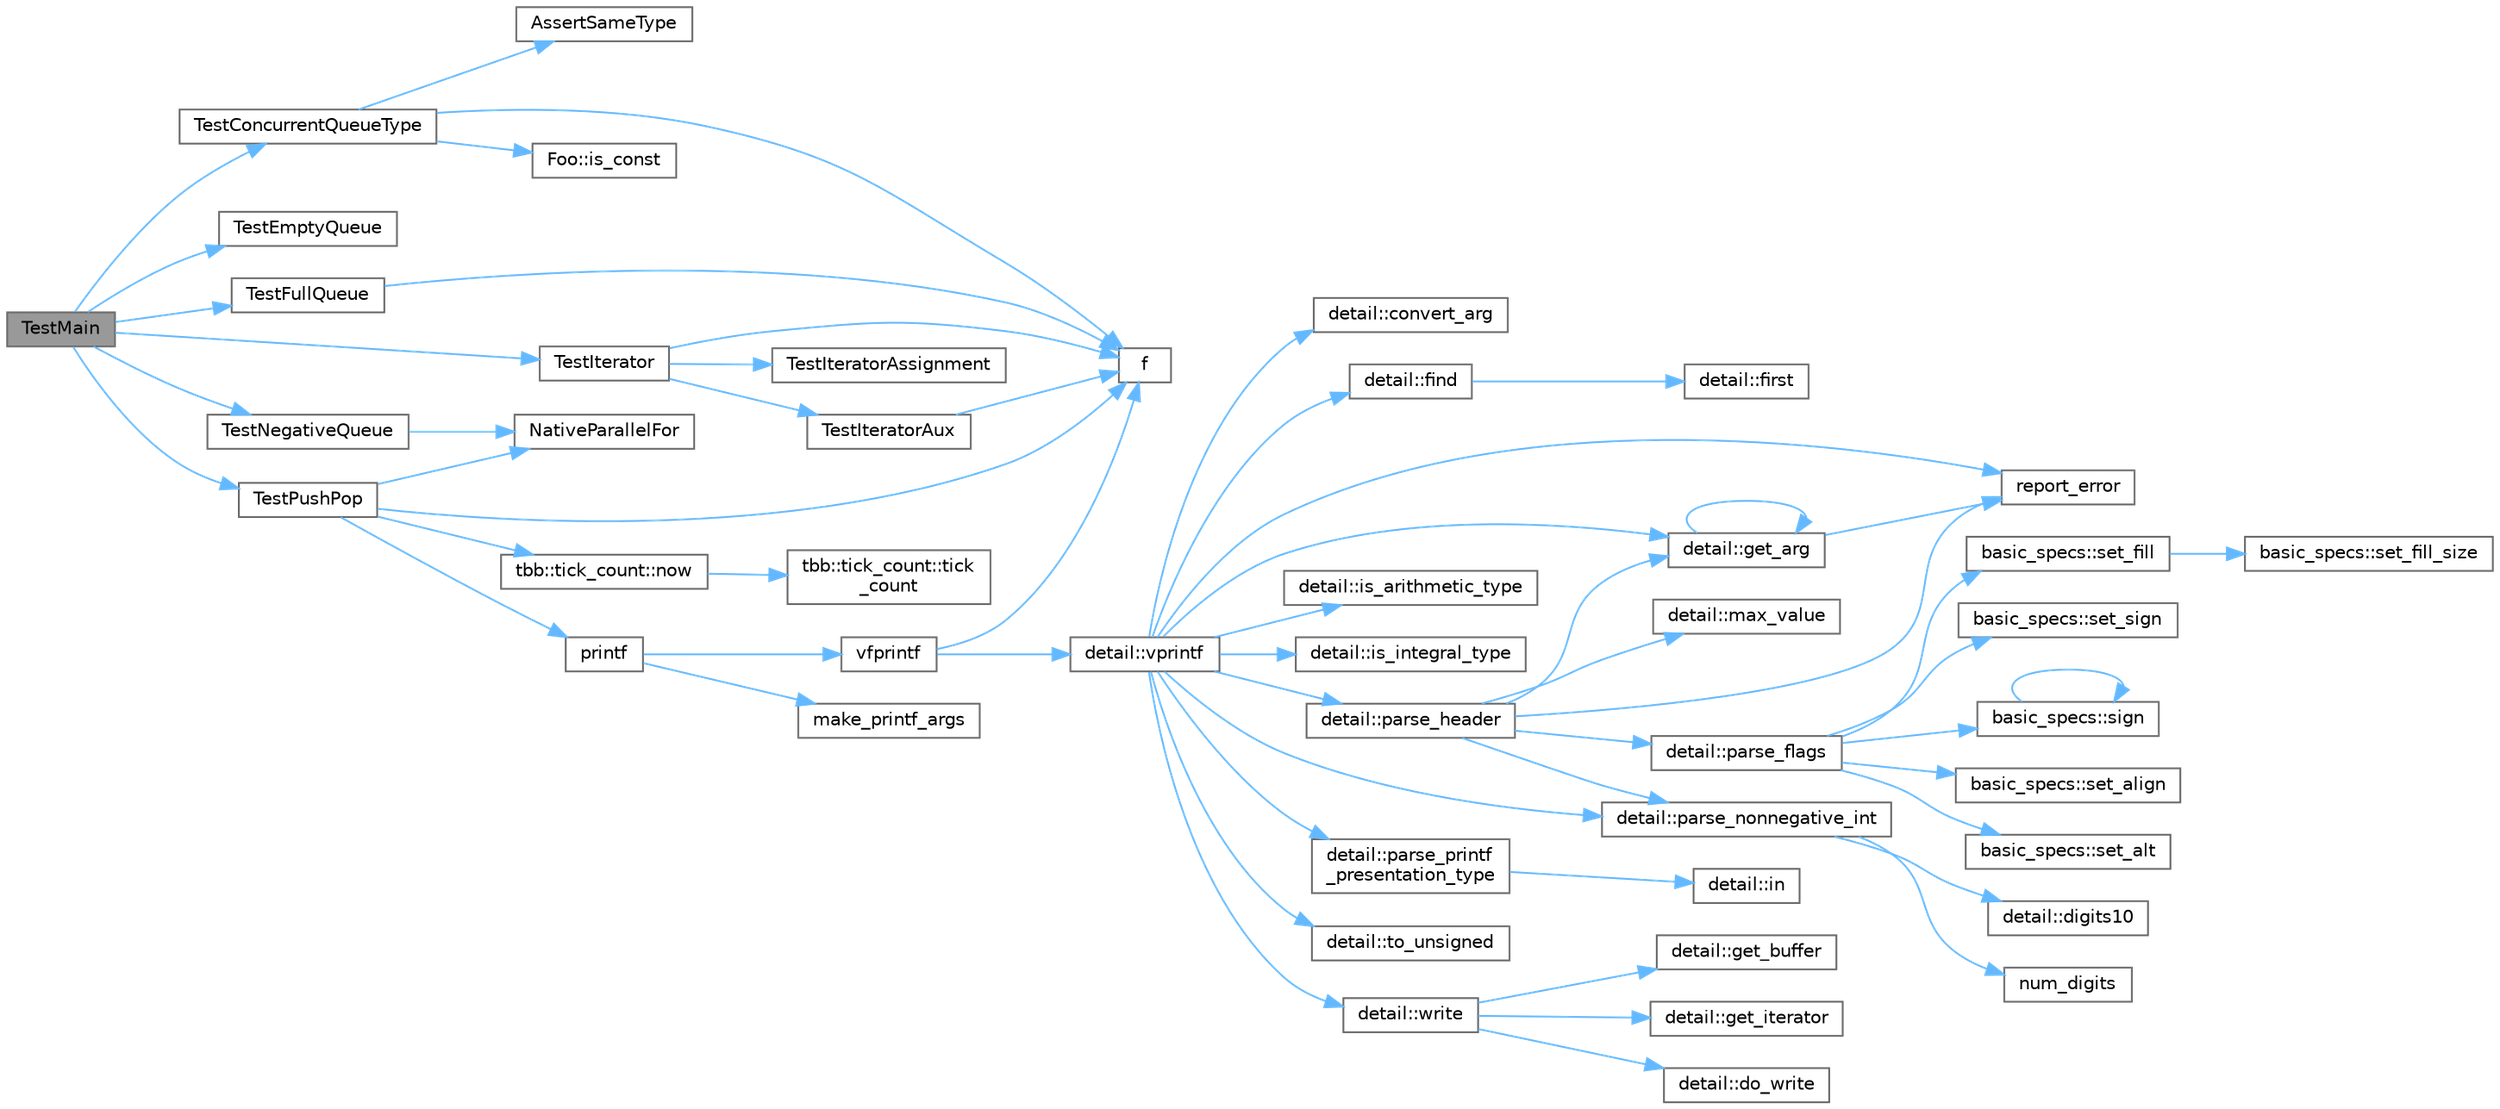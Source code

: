 digraph "TestMain"
{
 // LATEX_PDF_SIZE
  bgcolor="transparent";
  edge [fontname=Helvetica,fontsize=10,labelfontname=Helvetica,labelfontsize=10];
  node [fontname=Helvetica,fontsize=10,shape=box,height=0.2,width=0.4];
  rankdir="LR";
  Node1 [id="Node000001",label="TestMain",height=0.2,width=0.4,color="gray40", fillcolor="grey60", style="filled", fontcolor="black",tooltip="Entry point to a TBB unit test application"];
  Node1 -> Node2 [id="edge57_Node000001_Node000002",color="steelblue1",style="solid",tooltip=" "];
  Node2 [id="Node000002",label="TestConcurrentQueueType",height=0.2,width=0.4,color="grey40", fillcolor="white", style="filled",URL="$test__concurrent__queue__v2_8cpp.html#aacb2709fef5f4fa4cb1724502a14e22a",tooltip=" "];
  Node2 -> Node3 [id="edge58_Node000002_Node000003",color="steelblue1",style="solid",tooltip=" "];
  Node3 [id="Node000003",label="AssertSameType",height=0.2,width=0.4,color="grey40", fillcolor="white", style="filled",URL="$harness__assert_8h.html#a253091bc56f94376ba75961cd4391f81",tooltip="Compile-time error if x and y have different types"];
  Node2 -> Node4 [id="edge59_Node000002_Node000004",color="steelblue1",style="solid",tooltip=" "];
  Node4 [id="Node000004",label="f",height=0.2,width=0.4,color="grey40", fillcolor="white", style="filled",URL="$cxx11__tensor__map_8cpp.html#a7f507fea02198f6cb81c86640c7b1a4e",tooltip=" "];
  Node2 -> Node5 [id="edge60_Node000002_Node000005",color="steelblue1",style="solid",tooltip=" "];
  Node5 [id="Node000005",label="Foo::is_const",height=0.2,width=0.4,color="grey40", fillcolor="white", style="filled",URL="$struct_foo.html#a2c236bbbc4f98ff079f595200e1cf393",tooltip=" "];
  Node1 -> Node6 [id="edge61_Node000001_Node000006",color="steelblue1",style="solid",tooltip=" "];
  Node6 [id="Node000006",label="TestEmptyQueue",height=0.2,width=0.4,color="grey40", fillcolor="white", style="filled",URL="$test__concurrent__queue__v2_8cpp.html#a31de6c73815d403da2ddc719069e79f2",tooltip=" "];
  Node1 -> Node7 [id="edge62_Node000001_Node000007",color="steelblue1",style="solid",tooltip=" "];
  Node7 [id="Node000007",label="TestFullQueue",height=0.2,width=0.4,color="grey40", fillcolor="white", style="filled",URL="$test__concurrent__queue__v2_8cpp.html#a7dbdee3769c7f2749174915fada9843d",tooltip=" "];
  Node7 -> Node4 [id="edge63_Node000007_Node000004",color="steelblue1",style="solid",tooltip=" "];
  Node1 -> Node8 [id="edge64_Node000001_Node000008",color="steelblue1",style="solid",tooltip=" "];
  Node8 [id="Node000008",label="TestIterator",height=0.2,width=0.4,color="grey40", fillcolor="white", style="filled",URL="$test__concurrent__queue__v2_8cpp.html#ab93320976ef22be1d5badde195ef223f",tooltip="Test the iterators for concurrent_queue"];
  Node8 -> Node4 [id="edge65_Node000008_Node000004",color="steelblue1",style="solid",tooltip=" "];
  Node8 -> Node9 [id="edge66_Node000008_Node000009",color="steelblue1",style="solid",tooltip=" "];
  Node9 [id="Node000009",label="TestIteratorAssignment",height=0.2,width=0.4,color="grey40", fillcolor="white", style="filled",URL="$test__concurrent__queue__v2_8cpp.html#a4cadb938efc98a74444fdc63dc672ad6",tooltip=" "];
  Node8 -> Node10 [id="edge67_Node000008_Node000010",color="steelblue1",style="solid",tooltip=" "];
  Node10 [id="Node000010",label="TestIteratorAux",height=0.2,width=0.4,color="grey40", fillcolor="white", style="filled",URL="$test__concurrent__queue__v2_8cpp.html#a3cb67e0948c630467a1a9001f55e890b",tooltip=" "];
  Node10 -> Node4 [id="edge68_Node000010_Node000004",color="steelblue1",style="solid",tooltip=" "];
  Node1 -> Node11 [id="edge69_Node000001_Node000011",color="steelblue1",style="solid",tooltip=" "];
  Node11 [id="Node000011",label="TestNegativeQueue",height=0.2,width=0.4,color="grey40", fillcolor="white", style="filled",URL="$test__concurrent__queue__v2_8cpp.html#ac772b1f01ae97b72a85a825a404e3910",tooltip="Test a queue with a negative size."];
  Node11 -> Node12 [id="edge70_Node000011_Node000012",color="steelblue1",style="solid",tooltip=" "];
  Node12 [id="Node000012",label="NativeParallelFor",height=0.2,width=0.4,color="grey40", fillcolor="white", style="filled",URL="$harness_8h.html#ad5b2c9cf4e169014b7919debb3c91d45",tooltip="Execute body(i) in parallel for i in the interval [0,n)."];
  Node1 -> Node13 [id="edge71_Node000001_Node000013",color="steelblue1",style="solid",tooltip=" "];
  Node13 [id="Node000013",label="TestPushPop",height=0.2,width=0.4,color="grey40", fillcolor="white", style="filled",URL="$test__concurrent__queue__v2_8cpp.html#a189820bfbbde141ab2b86892725cc459",tooltip=" "];
  Node13 -> Node4 [id="edge72_Node000013_Node000004",color="steelblue1",style="solid",tooltip=" "];
  Node13 -> Node12 [id="edge73_Node000013_Node000012",color="steelblue1",style="solid",tooltip=" "];
  Node13 -> Node14 [id="edge74_Node000013_Node000014",color="steelblue1",style="solid",tooltip=" "];
  Node14 [id="Node000014",label="tbb::tick_count::now",height=0.2,width=0.4,color="grey40", fillcolor="white", style="filled",URL="$classtbb_1_1tick__count.html#a74dcecde7431ff4591d7c46fc1d50d7e",tooltip="Return current time."];
  Node14 -> Node15 [id="edge75_Node000014_Node000015",color="steelblue1",style="solid",tooltip=" "];
  Node15 [id="Node000015",label="tbb::tick_count::tick\l_count",height=0.2,width=0.4,color="grey40", fillcolor="white", style="filled",URL="$classtbb_1_1tick__count.html#a9f1daa0b7a4feb800f802b4be1f1e497",tooltip="Construct an absolute timestamp initialized to zero."];
  Node13 -> Node16 [id="edge76_Node000013_Node000016",color="steelblue1",style="solid",tooltip=" "];
  Node16 [id="Node000016",label="printf",height=0.2,width=0.4,color="grey40", fillcolor="white", style="filled",URL="$printf_8h.html#aee3ed3a831f25f07e7be3919fff2203a",tooltip=" "];
  Node16 -> Node17 [id="edge77_Node000016_Node000017",color="steelblue1",style="solid",tooltip=" "];
  Node17 [id="Node000017",label="make_printf_args",height=0.2,width=0.4,color="grey40", fillcolor="white", style="filled",URL="$printf_8h.html#a27dcc0efcda04388971dbea3c875f122",tooltip=" "];
  Node16 -> Node18 [id="edge78_Node000016_Node000018",color="steelblue1",style="solid",tooltip=" "];
  Node18 [id="Node000018",label="vfprintf",height=0.2,width=0.4,color="grey40", fillcolor="white", style="filled",URL="$printf_8h.html#abb30aad964fc771fb52cf3ad88649df2",tooltip=" "];
  Node18 -> Node4 [id="edge79_Node000018_Node000004",color="steelblue1",style="solid",tooltip=" "];
  Node18 -> Node19 [id="edge80_Node000018_Node000019",color="steelblue1",style="solid",tooltip=" "];
  Node19 [id="Node000019",label="detail::vprintf",height=0.2,width=0.4,color="grey40", fillcolor="white", style="filled",URL="$namespacedetail.html#a1c8c2218e4c822aa8f743fb9c573717f",tooltip=" "];
  Node19 -> Node20 [id="edge81_Node000019_Node000020",color="steelblue1",style="solid",tooltip=" "];
  Node20 [id="Node000020",label="detail::convert_arg",height=0.2,width=0.4,color="grey40", fillcolor="white", style="filled",URL="$namespacedetail.html#a03c11572c9a664266d6925f327dec7f3",tooltip=" "];
  Node19 -> Node21 [id="edge82_Node000019_Node000021",color="steelblue1",style="solid",tooltip=" "];
  Node21 [id="Node000021",label="detail::find",height=0.2,width=0.4,color="grey40", fillcolor="white", style="filled",URL="$namespacedetail.html#a6b71952fab3dc32f3edb2c3e9811d8d9",tooltip=" "];
  Node21 -> Node22 [id="edge83_Node000021_Node000022",color="steelblue1",style="solid",tooltip=" "];
  Node22 [id="Node000022",label="detail::first",height=0.2,width=0.4,color="grey40", fillcolor="white", style="filled",URL="$namespacedetail.html#a02319a3deb124802b88b61f85987df5e",tooltip=" "];
  Node19 -> Node23 [id="edge84_Node000019_Node000023",color="steelblue1",style="solid",tooltip=" "];
  Node23 [id="Node000023",label="detail::get_arg",height=0.2,width=0.4,color="grey40", fillcolor="white", style="filled",URL="$namespacedetail.html#a342ef250e45bd09b2ef666b6fae1c355",tooltip=" "];
  Node23 -> Node23 [id="edge85_Node000023_Node000023",color="steelblue1",style="solid",tooltip=" "];
  Node23 -> Node24 [id="edge86_Node000023_Node000024",color="steelblue1",style="solid",tooltip=" "];
  Node24 [id="Node000024",label="report_error",height=0.2,width=0.4,color="grey40", fillcolor="white", style="filled",URL="$format-inl_8h.html#a5555893692b00b61b3886349332fd01f",tooltip=" "];
  Node19 -> Node25 [id="edge87_Node000019_Node000025",color="steelblue1",style="solid",tooltip=" "];
  Node25 [id="Node000025",label="detail::is_arithmetic_type",height=0.2,width=0.4,color="grey40", fillcolor="white", style="filled",URL="$namespacedetail.html#a802c50a56a3495fdab6020b375ba1389",tooltip=" "];
  Node19 -> Node26 [id="edge88_Node000019_Node000026",color="steelblue1",style="solid",tooltip=" "];
  Node26 [id="Node000026",label="detail::is_integral_type",height=0.2,width=0.4,color="grey40", fillcolor="white", style="filled",URL="$namespacedetail.html#a2a60f8d1bee41b803f43fc42b707b5d1",tooltip=" "];
  Node19 -> Node27 [id="edge89_Node000019_Node000027",color="steelblue1",style="solid",tooltip=" "];
  Node27 [id="Node000027",label="detail::parse_header",height=0.2,width=0.4,color="grey40", fillcolor="white", style="filled",URL="$namespacedetail.html#afc9d93e58b8edb8077f8bc8eee7f4035",tooltip=" "];
  Node27 -> Node23 [id="edge90_Node000027_Node000023",color="steelblue1",style="solid",tooltip=" "];
  Node27 -> Node28 [id="edge91_Node000027_Node000028",color="steelblue1",style="solid",tooltip=" "];
  Node28 [id="Node000028",label="detail::max_value",height=0.2,width=0.4,color="grey40", fillcolor="white", style="filled",URL="$namespacedetail.html#a45c2130c44ebe54179eafcee3cda2bfb",tooltip=" "];
  Node27 -> Node29 [id="edge92_Node000027_Node000029",color="steelblue1",style="solid",tooltip=" "];
  Node29 [id="Node000029",label="detail::parse_flags",height=0.2,width=0.4,color="grey40", fillcolor="white", style="filled",URL="$namespacedetail.html#a4213daed116a37e1767881da51238261",tooltip=" "];
  Node29 -> Node30 [id="edge93_Node000029_Node000030",color="steelblue1",style="solid",tooltip=" "];
  Node30 [id="Node000030",label="basic_specs::set_align",height=0.2,width=0.4,color="grey40", fillcolor="white", style="filled",URL="$classbasic__specs.html#ad73b6f854341aaabc744bf54e6ea6af6",tooltip=" "];
  Node29 -> Node31 [id="edge94_Node000029_Node000031",color="steelblue1",style="solid",tooltip=" "];
  Node31 [id="Node000031",label="basic_specs::set_alt",height=0.2,width=0.4,color="grey40", fillcolor="white", style="filled",URL="$classbasic__specs.html#a5f10314706a8a3d579f882f30d283b61",tooltip=" "];
  Node29 -> Node32 [id="edge95_Node000029_Node000032",color="steelblue1",style="solid",tooltip=" "];
  Node32 [id="Node000032",label="basic_specs::set_fill",height=0.2,width=0.4,color="grey40", fillcolor="white", style="filled",URL="$classbasic__specs.html#a1600987fb39fed5dfdac21b218061a9e",tooltip=" "];
  Node32 -> Node33 [id="edge96_Node000032_Node000033",color="steelblue1",style="solid",tooltip=" "];
  Node33 [id="Node000033",label="basic_specs::set_fill_size",height=0.2,width=0.4,color="grey40", fillcolor="white", style="filled",URL="$classbasic__specs.html#a4b36db5ad1e38169bd6653635d5e69cd",tooltip=" "];
  Node29 -> Node34 [id="edge97_Node000029_Node000034",color="steelblue1",style="solid",tooltip=" "];
  Node34 [id="Node000034",label="basic_specs::set_sign",height=0.2,width=0.4,color="grey40", fillcolor="white", style="filled",URL="$classbasic__specs.html#a7020ec66ba6918727e4102567c5c731a",tooltip=" "];
  Node29 -> Node35 [id="edge98_Node000029_Node000035",color="steelblue1",style="solid",tooltip=" "];
  Node35 [id="Node000035",label="basic_specs::sign",height=0.2,width=0.4,color="grey40", fillcolor="white", style="filled",URL="$classbasic__specs.html#a380e6ff33a8ae05e3ef479bf95696ad2",tooltip=" "];
  Node35 -> Node35 [id="edge99_Node000035_Node000035",color="steelblue1",style="solid",tooltip=" "];
  Node27 -> Node36 [id="edge100_Node000027_Node000036",color="steelblue1",style="solid",tooltip=" "];
  Node36 [id="Node000036",label="detail::parse_nonnegative_int",height=0.2,width=0.4,color="grey40", fillcolor="white", style="filled",URL="$namespacedetail.html#a338caba782225e115a9902d4d0835f5f",tooltip=" "];
  Node36 -> Node37 [id="edge101_Node000036_Node000037",color="steelblue1",style="solid",tooltip=" "];
  Node37 [id="Node000037",label="detail::digits10",height=0.2,width=0.4,color="grey40", fillcolor="white", style="filled",URL="$namespacedetail.html#a3a043db05db2d07deb2d98ba2d04b4eb",tooltip=" "];
  Node36 -> Node38 [id="edge102_Node000036_Node000038",color="steelblue1",style="solid",tooltip=" "];
  Node38 [id="Node000038",label="num_digits",height=0.2,width=0.4,color="grey40", fillcolor="white", style="filled",URL="$_sequence_8c.html#aa16e8c03d098498ad9c8839cf2c48044",tooltip=" "];
  Node27 -> Node24 [id="edge103_Node000027_Node000024",color="steelblue1",style="solid",tooltip=" "];
  Node19 -> Node36 [id="edge104_Node000019_Node000036",color="steelblue1",style="solid",tooltip=" "];
  Node19 -> Node39 [id="edge105_Node000019_Node000039",color="steelblue1",style="solid",tooltip=" "];
  Node39 [id="Node000039",label="detail::parse_printf\l_presentation_type",height=0.2,width=0.4,color="grey40", fillcolor="white", style="filled",URL="$namespacedetail.html#aa2cb095169b23e3a66260ad7078f44cc",tooltip=" "];
  Node39 -> Node40 [id="edge106_Node000039_Node000040",color="steelblue1",style="solid",tooltip=" "];
  Node40 [id="Node000040",label="detail::in",height=0.2,width=0.4,color="grey40", fillcolor="white", style="filled",URL="$namespacedetail.html#a52a5e2ed06c229dcf95ea5c46d48d05e",tooltip=" "];
  Node19 -> Node24 [id="edge107_Node000019_Node000024",color="steelblue1",style="solid",tooltip=" "];
  Node19 -> Node41 [id="edge108_Node000019_Node000041",color="steelblue1",style="solid",tooltip=" "];
  Node41 [id="Node000041",label="detail::to_unsigned",height=0.2,width=0.4,color="grey40", fillcolor="white", style="filled",URL="$namespacedetail.html#a4855e668246c731a97484efc329f2aac",tooltip=" "];
  Node19 -> Node42 [id="edge109_Node000019_Node000042",color="steelblue1",style="solid",tooltip=" "];
  Node42 [id="Node000042",label="detail::write",height=0.2,width=0.4,color="grey40", fillcolor="white", style="filled",URL="$namespacedetail.html#a29dacf26eedc9e3575fb57329a5ca0a3",tooltip=" "];
  Node42 -> Node43 [id="edge110_Node000042_Node000043",color="steelblue1",style="solid",tooltip=" "];
  Node43 [id="Node000043",label="detail::do_write",height=0.2,width=0.4,color="grey40", fillcolor="white", style="filled",URL="$namespacedetail.html#a5007cc441bd246a9096070c10d1ea683",tooltip=" "];
  Node42 -> Node44 [id="edge111_Node000042_Node000044",color="steelblue1",style="solid",tooltip=" "];
  Node44 [id="Node000044",label="detail::get_buffer",height=0.2,width=0.4,color="grey40", fillcolor="white", style="filled",URL="$namespacedetail.html#ad803bb19df422bc4c4f92d75c7564437",tooltip=" "];
  Node42 -> Node45 [id="edge112_Node000042_Node000045",color="steelblue1",style="solid",tooltip=" "];
  Node45 [id="Node000045",label="detail::get_iterator",height=0.2,width=0.4,color="grey40", fillcolor="white", style="filled",URL="$namespacedetail.html#a05e3e231207d3f28f83261c2e7ad2fe5",tooltip=" "];
}
